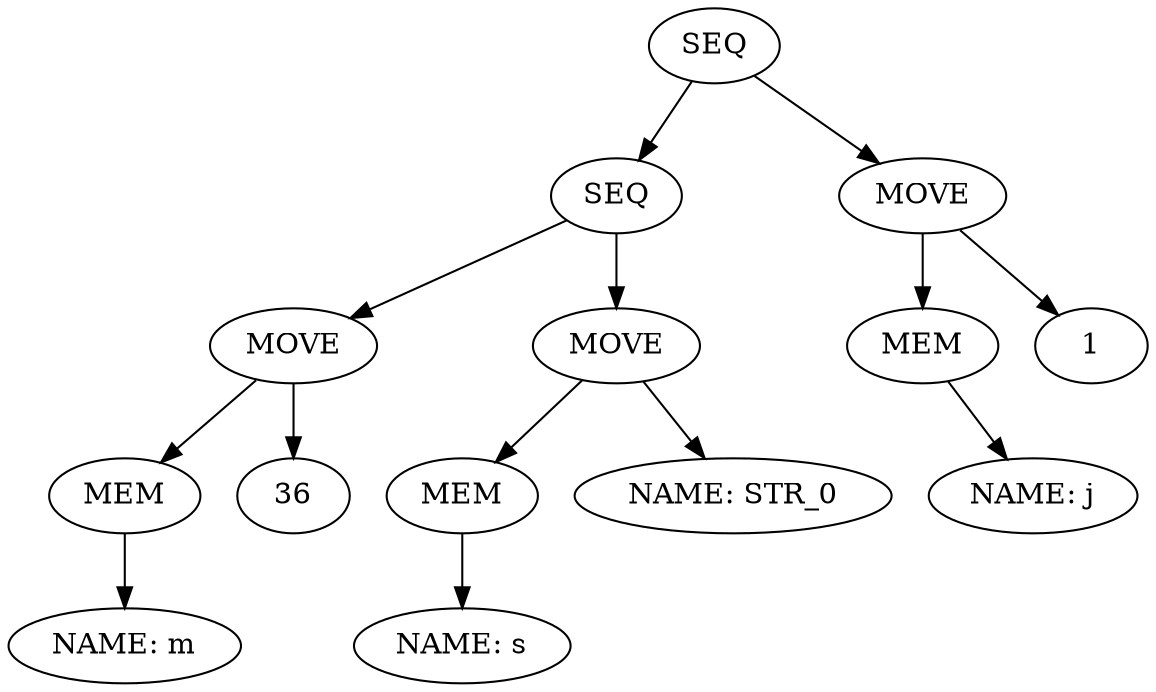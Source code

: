 digraph Stree {
Stm_4 [shape="ellipse", label="SEQ"];
Stm_2 [shape="ellipse", label="SEQ"];
Stm_0 [shape="ellipse", label="MOVE"];
Exp_1 [shape="ellipse", label="MEM"];
Exp_0 [shape="ellipse", label="NAME: m"];
Exp_1 -> Exp_0;
Exp_2 [shape="ellipse", label="36"];
Stm_0 -> Exp_1;
Stm_0 -> Exp_2;
Stm_1 [shape="ellipse", label="MOVE"];
Exp_4 [shape="ellipse", label="MEM"];
Exp_3 [shape="ellipse", label="NAME: s"];
Exp_4 -> Exp_3;
Exp_5 [shape="ellipse", label="NAME: STR_0"];
Stm_1 -> Exp_4;
Stm_1 -> Exp_5;
Stm_2 -> Stm_0;
Stm_2 -> Stm_1;
Stm_3 [shape="ellipse", label="MOVE"];
Exp_8 [shape="ellipse", label="MEM"];
Exp_7 [shape="ellipse", label="NAME: j"];
Exp_8 -> Exp_7;
Exp_6 [shape="ellipse", label="1"];
Stm_3 -> Exp_8;
Stm_3 -> Exp_6;
Stm_4 -> Stm_2;
Stm_4 -> Stm_3;
}
